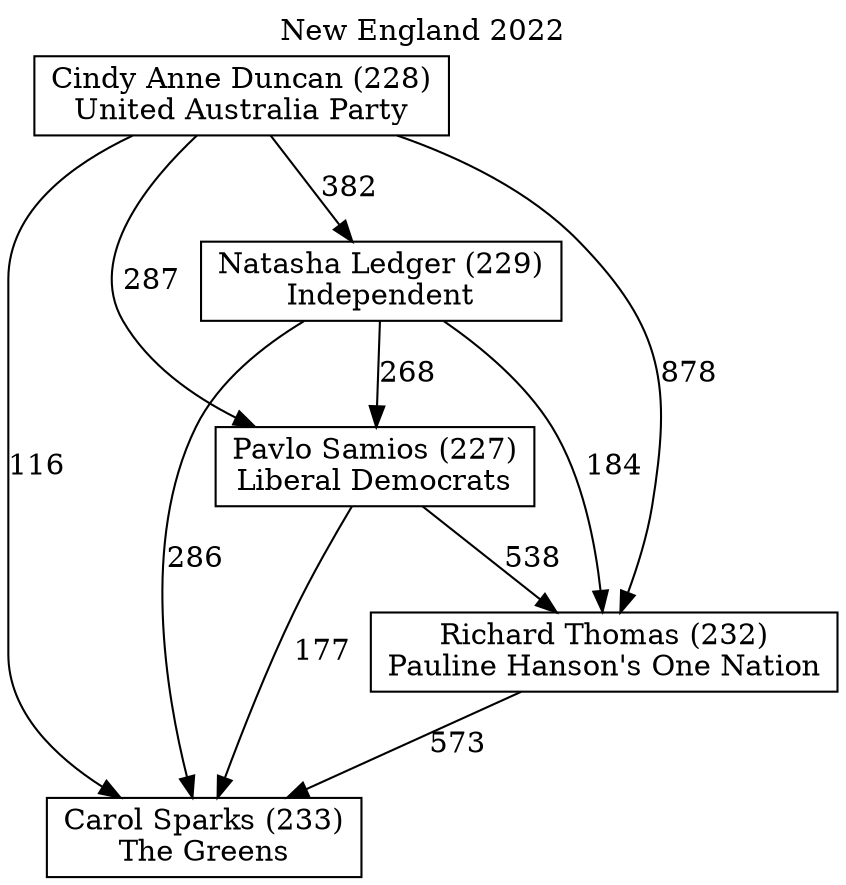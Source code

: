// House preference flow
digraph "Carol Sparks (233)_New England_2022" {
	graph [label="New England 2022" labelloc=t mclimit=10]
	node [shape=box]
	"Cindy Anne Duncan (228)" [label="Cindy Anne Duncan (228)
United Australia Party"]
	"Pavlo Samios (227)" [label="Pavlo Samios (227)
Liberal Democrats"]
	"Richard Thomas (232)" [label="Richard Thomas (232)
Pauline Hanson's One Nation"]
	"Natasha Ledger (229)" [label="Natasha Ledger (229)
Independent"]
	"Carol Sparks (233)" [label="Carol Sparks (233)
The Greens"]
	"Pavlo Samios (227)" -> "Carol Sparks (233)" [label=177]
	"Cindy Anne Duncan (228)" -> "Carol Sparks (233)" [label=116]
	"Cindy Anne Duncan (228)" -> "Richard Thomas (232)" [label=878]
	"Cindy Anne Duncan (228)" -> "Natasha Ledger (229)" [label=382]
	"Richard Thomas (232)" -> "Carol Sparks (233)" [label=573]
	"Pavlo Samios (227)" -> "Richard Thomas (232)" [label=538]
	"Natasha Ledger (229)" -> "Richard Thomas (232)" [label=184]
	"Natasha Ledger (229)" -> "Pavlo Samios (227)" [label=268]
	"Cindy Anne Duncan (228)" -> "Pavlo Samios (227)" [label=287]
	"Natasha Ledger (229)" -> "Carol Sparks (233)" [label=286]
}
